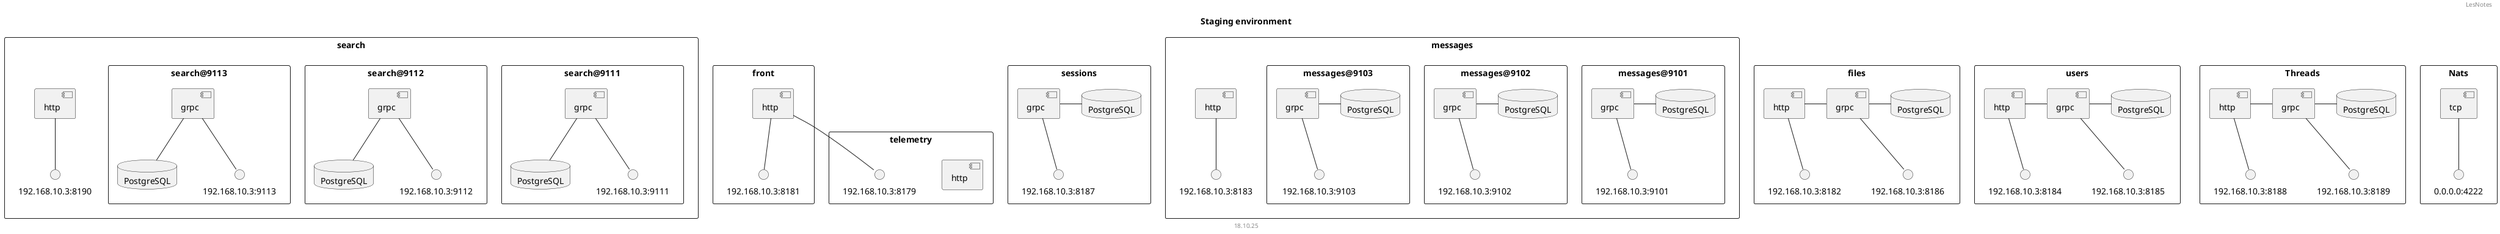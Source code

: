 @startuml

skinparam packageStyle rectangle

top to bottom direction

header LesNotes
title Staging environment

together {
	package users
	package files
	package messages
	package telemetry
	package sessions
	package front
	package search
}

package Front as front {
	component http as front_http
	front_http -- "192.168.10.3:8181"
}

package Telemetry as telemetry {
	component http as telemetry_http
	front_http -- "192.168.10.3:8179"
}

package Users as users {
	component http as users_http
	component grpc as users_grpc
	database PostgreSQL as users_db

	users_http -- "192.168.10.3:8184"
	users_grpc -- "192.168.10.3:8185"

	users_grpc - users_db
	users_http - users_grpc
}

package Files as files {
	component http as files_http
	component grpc as files_grpc
	database PostgreSQL as files_db

	files_http -- "192.168.10.3:8182"
	files_grpc -- "192.168.10.3:8186"

	files_grpc - files_db 
	files_http - files_grpc
}

package Messages as messages {
	component http as messages_http

	messages_http -- "192.168.10.3:8183"

	package "messages@9101" as 9101 {
		component grpc as 9101_grpc
		database PostgreSQL as 9101_db

		9101_grpc -- "192.168.10.3:9101"
		9101_grpc - 9101_db
	}

	package "messages@9102" as 9102 {
		component grpc as 9102_grpc
		database PostgreSQL as 9102_db

		9102_grpc -- "192.168.10.3:9102"
		9102_grpc - 9102_db
	}

	package "messages@9103" as 9103 {
		component grpc as 9103_grpc
		database PostgreSQL as 9103_db

		9103_grpc -- "192.168.10.3:9103"
		9103_grpc - 9103_db
	}
}

package Sessions as sessions {
	component grpc as sessions_grpc
	database PostgreSQL as sessions_db

	sessions_grpc -- "192.168.10.3:8187"

	sessions_grpc - sessions_db
}

package Threads as threads {
	component grpc as threads_grpc
	component http as threads_http
	database PostgreSQL as threads_db

	threads_http -- "192.168.10.3:8188"
	threads_grpc -- "192.168.10.3:8189"

	threads_grpc - threads_db
	threads_http - threads_grpc
}

package Search as search {
	component http as search_http

	search_http -- "192.168.10.3:8190"

	package "search@9111" as 9111 {
		component grpc as 9111_grpc
		database PostgreSQL as 9111_db

		9111_grpc -- "192.168.10.3:9111"
		9111_grpc -- 9111_db
	}

	package "search@9112" as 9112 {
		component grpc as 9112_grpc
		database PostgreSQL as 9112_db

		9112_grpc -- "192.168.10.3:9112"
		9112_grpc -- 9112_db
	}

	package "search@9113" as 9113 {
		component grpc as 9113_grpc
		database PostgreSQL as 9113_db

		9113_grpc -- "192.168.10.3:9113"
		9113_grpc -- 9113_db
	}
}

package Nats as nats {
	component tcp as nats_tcp

	nats_tcp -- "0.0.0.0:4222"
}

footer 18.10.25
@enduml
